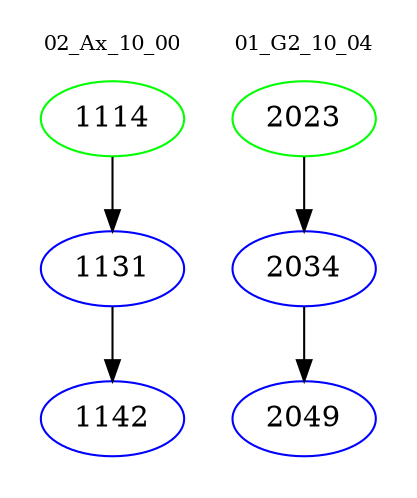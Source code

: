digraph{
subgraph cluster_0 {
color = white
label = "02_Ax_10_00";
fontsize=10;
T0_1114 [label="1114", color="green"]
T0_1114 -> T0_1131 [color="black"]
T0_1131 [label="1131", color="blue"]
T0_1131 -> T0_1142 [color="black"]
T0_1142 [label="1142", color="blue"]
}
subgraph cluster_1 {
color = white
label = "01_G2_10_04";
fontsize=10;
T1_2023 [label="2023", color="green"]
T1_2023 -> T1_2034 [color="black"]
T1_2034 [label="2034", color="blue"]
T1_2034 -> T1_2049 [color="black"]
T1_2049 [label="2049", color="blue"]
}
}
